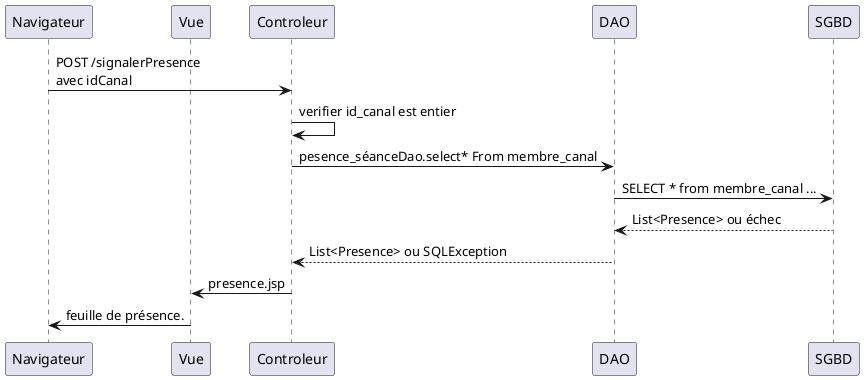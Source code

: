 @startuml
participant Navigateur
participant Vue

Navigateur -> Controleur: POST /signalerPresence\navec idCanal
Controleur -> Controleur: verifier id_canal est entier
Controleur -> DAO: pesence_séanceDao.select* From membre_canal
DAO -> SGBD: SELECT * from membre_canal ...
SGBD --> DAO: List<Presence> ou échec
DAO --> Controleur:  List<Presence> ou SQLException
Controleur -> Vue: presence.jsp
Vue -> Navigateur:feuille de présence.
@enduml
